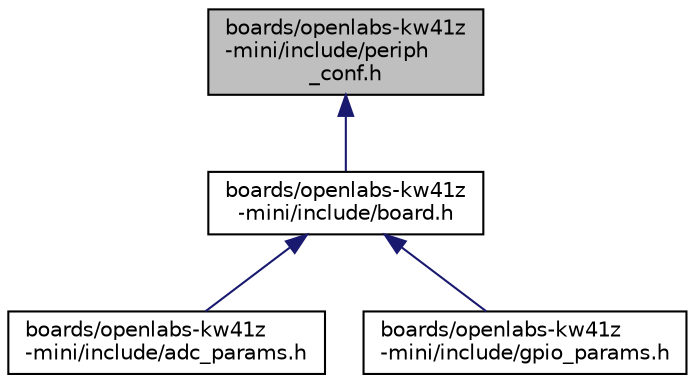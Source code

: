 digraph "boards/openlabs-kw41z-mini/include/periph_conf.h"
{
 // LATEX_PDF_SIZE
  edge [fontname="Helvetica",fontsize="10",labelfontname="Helvetica",labelfontsize="10"];
  node [fontname="Helvetica",fontsize="10",shape=record];
  Node1 [label="boards/openlabs-kw41z\l-mini/include/periph\l_conf.h",height=0.2,width=0.4,color="black", fillcolor="grey75", style="filled", fontcolor="black",tooltip=" "];
  Node1 -> Node2 [dir="back",color="midnightblue",fontsize="10",style="solid",fontname="Helvetica"];
  Node2 [label="boards/openlabs-kw41z\l-mini/include/board.h",height=0.2,width=0.4,color="black", fillcolor="white", style="filled",URL="$openlabs-kw41z-mini_2include_2board_8h.html",tooltip="Board specific definitions for openlabs-kw41z-mini."];
  Node2 -> Node3 [dir="back",color="midnightblue",fontsize="10",style="solid",fontname="Helvetica"];
  Node3 [label="boards/openlabs-kw41z\l-mini/include/adc_params.h",height=0.2,width=0.4,color="black", fillcolor="white", style="filled",URL="$openlabs-kw41z-mini_2include_2adc__params_8h.html",tooltip="Board specific configuration of direct mapped ADC."];
  Node2 -> Node4 [dir="back",color="midnightblue",fontsize="10",style="solid",fontname="Helvetica"];
  Node4 [label="boards/openlabs-kw41z\l-mini/include/gpio_params.h",height=0.2,width=0.4,color="black", fillcolor="white", style="filled",URL="$openlabs-kw41z-mini_2include_2gpio__params_8h.html",tooltip="Board specific configuration of direct mapped GPIOs."];
}

